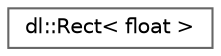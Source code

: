 digraph "Graphical Class Hierarchy"
{
 // LATEX_PDF_SIZE
  bgcolor="transparent";
  edge [fontname=Helvetica,fontsize=10,labelfontname=Helvetica,labelfontsize=10];
  node [fontname=Helvetica,fontsize=10,shape=box,height=0.2,width=0.4];
  rankdir="LR";
  Node0 [id="Node000000",label="dl::Rect\< float \>",height=0.2,width=0.4,color="grey40", fillcolor="white", style="filled",URL="$classdl_1_1Rect.html",tooltip=" "];
}
